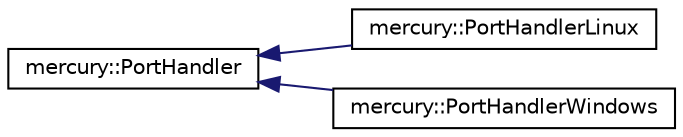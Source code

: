 digraph "Graphical Class Hierarchy"
{
 // LATEX_PDF_SIZE
  edge [fontname="Helvetica",fontsize="10",labelfontname="Helvetica",labelfontsize="10"];
  node [fontname="Helvetica",fontsize="10",shape=record];
  rankdir="LR";
  Node0 [label="mercury::PortHandler",height=0.2,width=0.4,color="black", fillcolor="white", style="filled",URL="$classmercury_1_1_port_handler.html",tooltip="The class for port control that inherits PortHandlerLinux, PortHandlerWindows, PortHandlerMac,..."];
  Node0 -> Node1 [dir="back",color="midnightblue",fontsize="10",style="solid",fontname="Helvetica"];
  Node1 [label="mercury::PortHandlerLinux",height=0.2,width=0.4,color="black", fillcolor="white", style="filled",URL="$classmercury_1_1_port_handler_linux.html",tooltip="The class for control port in Linux."];
  Node0 -> Node2 [dir="back",color="midnightblue",fontsize="10",style="solid",fontname="Helvetica"];
  Node2 [label="mercury::PortHandlerWindows",height=0.2,width=0.4,color="black", fillcolor="white", style="filled",URL="$classmercury_1_1_port_handler_windows.html",tooltip="The class for control port in Windows."];
}
